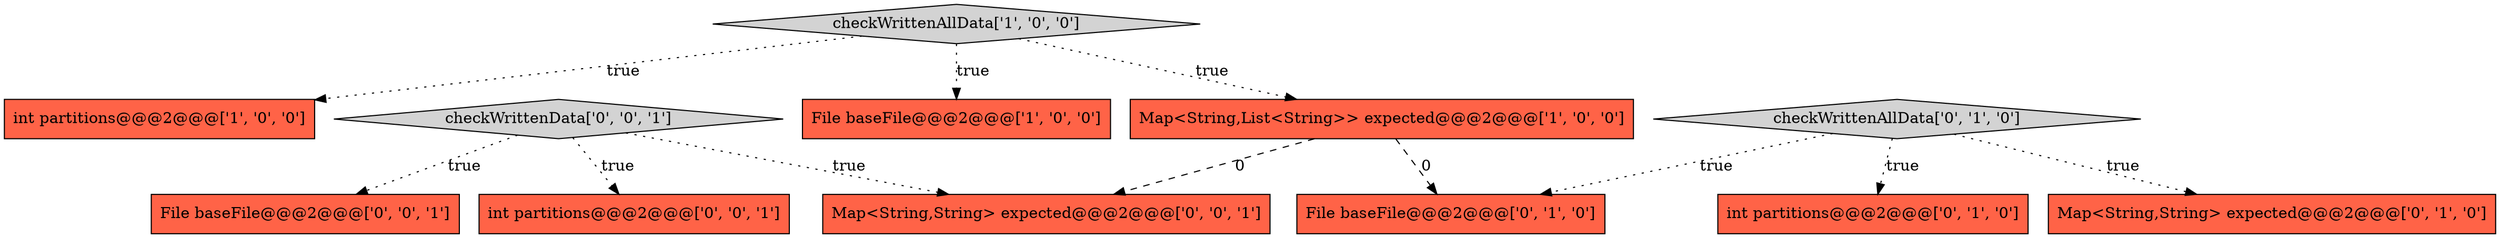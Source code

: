 digraph {
0 [style = filled, label = "int partitions@@@2@@@['1', '0', '0']", fillcolor = tomato, shape = box image = "AAA0AAABBB1BBB"];
5 [style = filled, label = "Map<String,String> expected@@@2@@@['0', '1', '0']", fillcolor = tomato, shape = box image = "AAA0AAABBB2BBB"];
8 [style = filled, label = "int partitions@@@2@@@['0', '0', '1']", fillcolor = tomato, shape = box image = "AAA0AAABBB3BBB"];
4 [style = filled, label = "checkWrittenAllData['0', '1', '0']", fillcolor = lightgray, shape = diamond image = "AAA0AAABBB2BBB"];
3 [style = filled, label = "Map<String,List<String>> expected@@@2@@@['1', '0', '0']", fillcolor = tomato, shape = box image = "AAA1AAABBB1BBB"];
2 [style = filled, label = "checkWrittenAllData['1', '0', '0']", fillcolor = lightgray, shape = diamond image = "AAA0AAABBB1BBB"];
11 [style = filled, label = "Map<String,String> expected@@@2@@@['0', '0', '1']", fillcolor = tomato, shape = box image = "AAA0AAABBB3BBB"];
6 [style = filled, label = "int partitions@@@2@@@['0', '1', '0']", fillcolor = tomato, shape = box image = "AAA0AAABBB2BBB"];
7 [style = filled, label = "File baseFile@@@2@@@['0', '1', '0']", fillcolor = tomato, shape = box image = "AAA1AAABBB2BBB"];
10 [style = filled, label = "File baseFile@@@2@@@['0', '0', '1']", fillcolor = tomato, shape = box image = "AAA0AAABBB3BBB"];
9 [style = filled, label = "checkWrittenData['0', '0', '1']", fillcolor = lightgray, shape = diamond image = "AAA0AAABBB3BBB"];
1 [style = filled, label = "File baseFile@@@2@@@['1', '0', '0']", fillcolor = tomato, shape = box image = "AAA0AAABBB1BBB"];
2->3 [style = dotted, label="true"];
4->6 [style = dotted, label="true"];
4->7 [style = dotted, label="true"];
4->5 [style = dotted, label="true"];
2->0 [style = dotted, label="true"];
9->10 [style = dotted, label="true"];
2->1 [style = dotted, label="true"];
3->7 [style = dashed, label="0"];
3->11 [style = dashed, label="0"];
9->11 [style = dotted, label="true"];
9->8 [style = dotted, label="true"];
}
